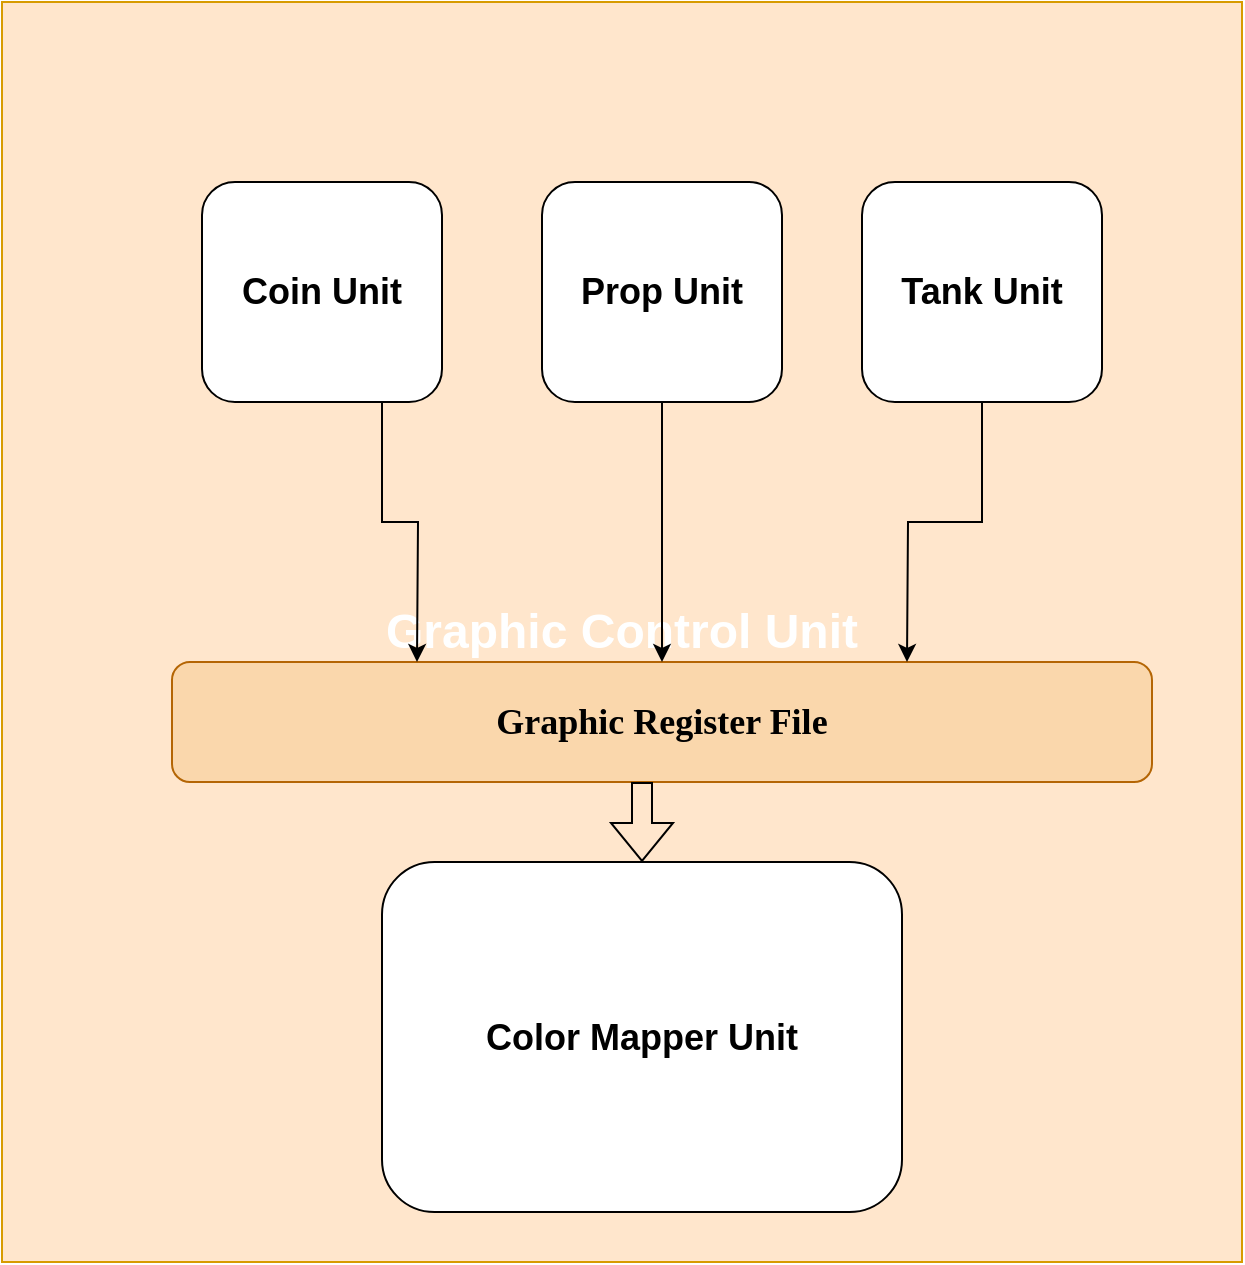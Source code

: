 <mxfile version="21.2.9" type="github">
  <diagram name="Page-1" id="usXlxULEygn5WnVhmYNG">
    <mxGraphModel dx="1434" dy="764" grid="1" gridSize="10" guides="1" tooltips="1" connect="1" arrows="1" fold="1" page="1" pageScale="1" pageWidth="850" pageHeight="1100" math="0" shadow="0">
      <root>
        <mxCell id="0" />
        <mxCell id="1" parent="0" />
        <mxCell id="MsBYiqdOeI-eg2gfLr3H-1" value="&lt;h1&gt;&lt;font color=&quot;#ffffff&quot;&gt;Graphic Control Unit&lt;/font&gt;&lt;/h1&gt;" style="rounded=0;whiteSpace=wrap;html=1;fillColor=#ffe6cc;strokeColor=#d79b00;" vertex="1" parent="1">
          <mxGeometry x="30" y="100" width="620" height="630" as="geometry" />
        </mxCell>
        <mxCell id="MsBYiqdOeI-eg2gfLr3H-2" value="&lt;h2&gt;Coin Unit&lt;/h2&gt;" style="rounded=1;whiteSpace=wrap;html=1;" vertex="1" parent="1">
          <mxGeometry x="130" y="190" width="120" height="110" as="geometry" />
        </mxCell>
        <mxCell id="MsBYiqdOeI-eg2gfLr3H-3" value="&lt;h2&gt;Tank Unit&lt;/h2&gt;" style="rounded=1;whiteSpace=wrap;html=1;" vertex="1" parent="1">
          <mxGeometry x="460" y="190" width="120" height="110" as="geometry" />
        </mxCell>
        <mxCell id="MsBYiqdOeI-eg2gfLr3H-4" value="&lt;h2&gt;Prop Unit&lt;/h2&gt;" style="rounded=1;whiteSpace=wrap;html=1;" vertex="1" parent="1">
          <mxGeometry x="300" y="190" width="120" height="110" as="geometry" />
        </mxCell>
        <mxCell id="MsBYiqdOeI-eg2gfLr3H-5" value="&lt;h2&gt;Color Mapper Unit&lt;/h2&gt;" style="rounded=1;whiteSpace=wrap;html=1;" vertex="1" parent="1">
          <mxGeometry x="220" y="530" width="260" height="175" as="geometry" />
        </mxCell>
        <mxCell id="MsBYiqdOeI-eg2gfLr3H-6" value="&lt;h2&gt;&lt;font face=&quot;Georgia&quot;&gt;Graphic Register File&lt;/font&gt;&lt;/h2&gt;" style="rounded=1;whiteSpace=wrap;html=1;fillColor=#fad7ac;strokeColor=#b46504;" vertex="1" parent="1">
          <mxGeometry x="115" y="430" width="490" height="60" as="geometry" />
        </mxCell>
        <mxCell id="MsBYiqdOeI-eg2gfLr3H-7" value="" style="endArrow=classic;html=1;rounded=0;exitX=0.75;exitY=1;exitDx=0;exitDy=0;entryX=0.25;entryY=0;entryDx=0;entryDy=0;" edge="1" parent="1" source="MsBYiqdOeI-eg2gfLr3H-2" target="MsBYiqdOeI-eg2gfLr3H-6">
          <mxGeometry width="50" height="50" relative="1" as="geometry">
            <mxPoint x="190" y="250" as="sourcePoint" />
            <mxPoint x="240" y="200" as="targetPoint" />
            <Array as="points">
              <mxPoint x="220" y="360" />
              <mxPoint x="238" y="360" />
            </Array>
          </mxGeometry>
        </mxCell>
        <mxCell id="MsBYiqdOeI-eg2gfLr3H-8" value="" style="endArrow=classic;html=1;rounded=0;exitX=0.5;exitY=1;exitDx=0;exitDy=0;entryX=0.75;entryY=0;entryDx=0;entryDy=0;" edge="1" parent="1" source="MsBYiqdOeI-eg2gfLr3H-3" target="MsBYiqdOeI-eg2gfLr3H-6">
          <mxGeometry width="50" height="50" relative="1" as="geometry">
            <mxPoint x="480" y="260" as="sourcePoint" />
            <mxPoint x="530" y="210" as="targetPoint" />
            <Array as="points">
              <mxPoint x="520" y="360" />
              <mxPoint x="483" y="360" />
            </Array>
          </mxGeometry>
        </mxCell>
        <mxCell id="MsBYiqdOeI-eg2gfLr3H-9" value="" style="endArrow=classic;html=1;rounded=0;exitX=0.5;exitY=1;exitDx=0;exitDy=0;entryX=0.5;entryY=0;entryDx=0;entryDy=0;" edge="1" parent="1" source="MsBYiqdOeI-eg2gfLr3H-4" target="MsBYiqdOeI-eg2gfLr3H-6">
          <mxGeometry width="50" height="50" relative="1" as="geometry">
            <mxPoint x="240" y="390" as="sourcePoint" />
            <mxPoint x="248" y="440" as="targetPoint" />
          </mxGeometry>
        </mxCell>
        <mxCell id="MsBYiqdOeI-eg2gfLr3H-10" value="" style="shape=flexArrow;endArrow=classic;html=1;rounded=0;entryX=0.5;entryY=0;entryDx=0;entryDy=0;" edge="1" parent="1" target="MsBYiqdOeI-eg2gfLr3H-5">
          <mxGeometry width="50" height="50" relative="1" as="geometry">
            <mxPoint x="350" y="490" as="sourcePoint" />
            <mxPoint x="400" y="440" as="targetPoint" />
          </mxGeometry>
        </mxCell>
      </root>
    </mxGraphModel>
  </diagram>
</mxfile>
